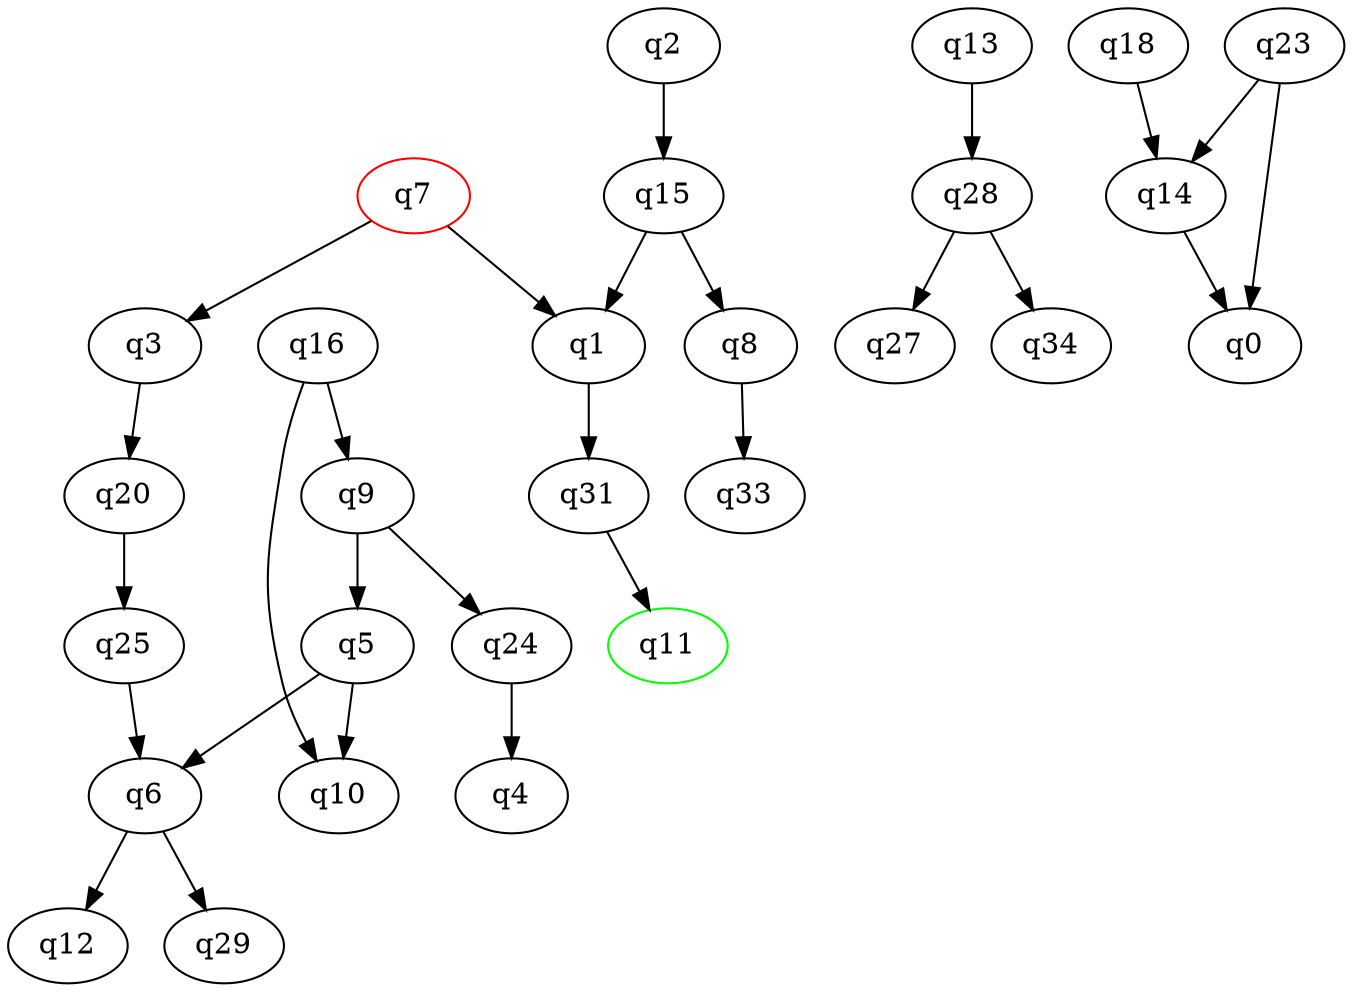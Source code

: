 digraph A{
q11 [initial=1,color=green];
q7 [final=1,color=red];
q1 -> q31;
q2 -> q15;
q3 -> q20;
q5 -> q6;
q5 -> q10;
q6 -> q12;
q6 -> q29;
q7 -> q1;
q7 -> q3;
q8 -> q33;
q9 -> q5;
q9 -> q24;
q13 -> q28;
q14 -> q0;
q15 -> q1;
q15 -> q8;
q16 -> q9;
q16 -> q10;
q18 -> q14;
q20 -> q25;
q23 -> q0;
q23 -> q14;
q24 -> q4;
q25 -> q6;
q28 -> q27;
q28 -> q34;
q31 -> q11;
}